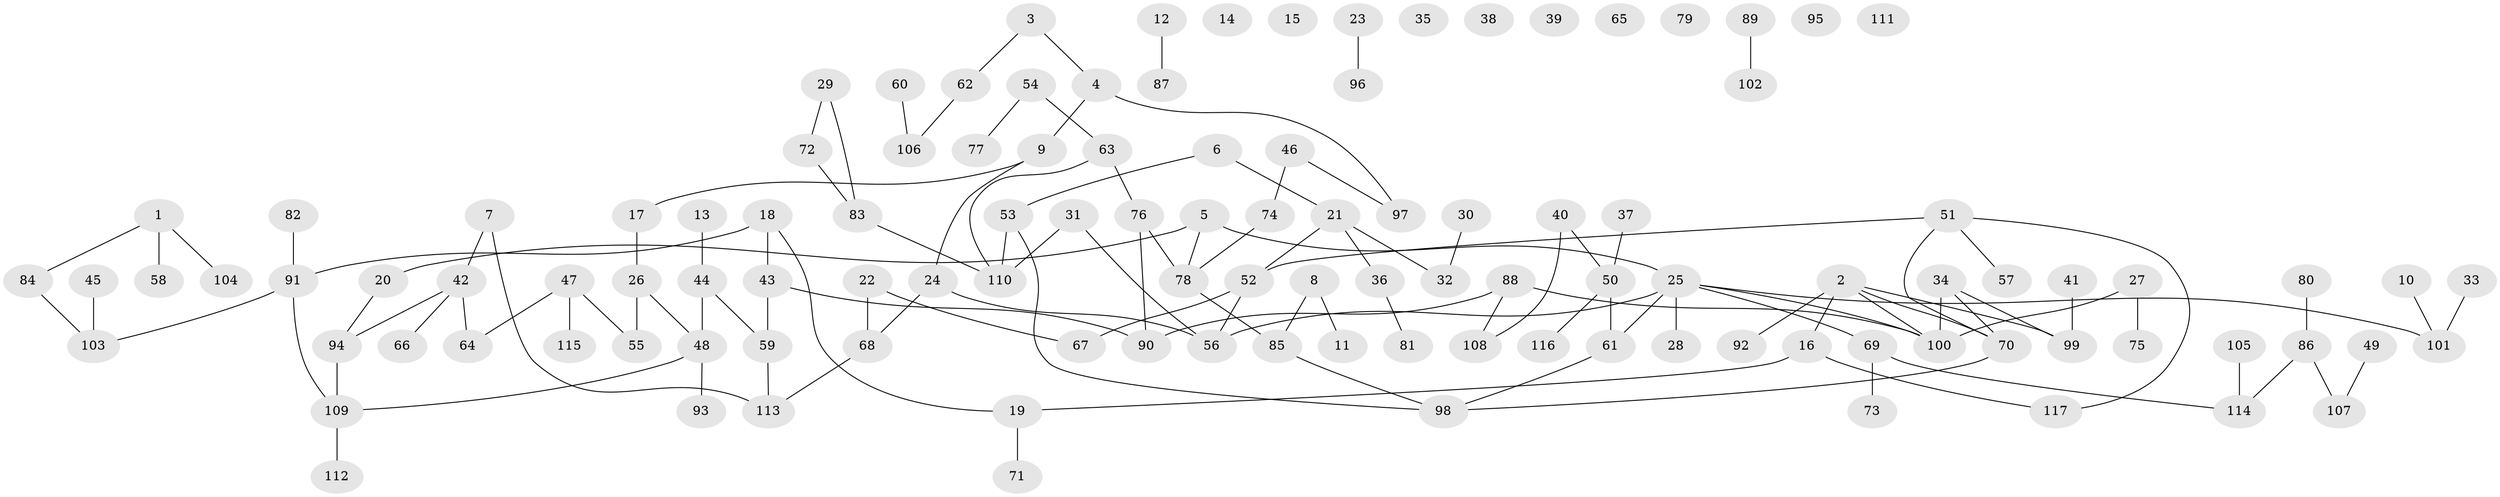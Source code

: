 // Generated by graph-tools (version 1.1) at 2025/49/03/09/25 03:49:03]
// undirected, 117 vertices, 125 edges
graph export_dot {
graph [start="1"]
  node [color=gray90,style=filled];
  1;
  2;
  3;
  4;
  5;
  6;
  7;
  8;
  9;
  10;
  11;
  12;
  13;
  14;
  15;
  16;
  17;
  18;
  19;
  20;
  21;
  22;
  23;
  24;
  25;
  26;
  27;
  28;
  29;
  30;
  31;
  32;
  33;
  34;
  35;
  36;
  37;
  38;
  39;
  40;
  41;
  42;
  43;
  44;
  45;
  46;
  47;
  48;
  49;
  50;
  51;
  52;
  53;
  54;
  55;
  56;
  57;
  58;
  59;
  60;
  61;
  62;
  63;
  64;
  65;
  66;
  67;
  68;
  69;
  70;
  71;
  72;
  73;
  74;
  75;
  76;
  77;
  78;
  79;
  80;
  81;
  82;
  83;
  84;
  85;
  86;
  87;
  88;
  89;
  90;
  91;
  92;
  93;
  94;
  95;
  96;
  97;
  98;
  99;
  100;
  101;
  102;
  103;
  104;
  105;
  106;
  107;
  108;
  109;
  110;
  111;
  112;
  113;
  114;
  115;
  116;
  117;
  1 -- 58;
  1 -- 84;
  1 -- 104;
  2 -- 16;
  2 -- 70;
  2 -- 92;
  2 -- 99;
  2 -- 100;
  3 -- 4;
  3 -- 62;
  4 -- 9;
  4 -- 97;
  5 -- 20;
  5 -- 25;
  5 -- 78;
  6 -- 21;
  6 -- 53;
  7 -- 42;
  7 -- 113;
  8 -- 11;
  8 -- 85;
  9 -- 17;
  9 -- 24;
  10 -- 101;
  12 -- 87;
  13 -- 44;
  16 -- 19;
  16 -- 117;
  17 -- 26;
  18 -- 19;
  18 -- 43;
  18 -- 91;
  19 -- 71;
  20 -- 94;
  21 -- 32;
  21 -- 36;
  21 -- 52;
  22 -- 67;
  22 -- 68;
  23 -- 96;
  24 -- 56;
  24 -- 68;
  25 -- 28;
  25 -- 56;
  25 -- 61;
  25 -- 69;
  25 -- 100;
  25 -- 101;
  26 -- 48;
  26 -- 55;
  27 -- 75;
  27 -- 100;
  29 -- 72;
  29 -- 83;
  30 -- 32;
  31 -- 56;
  31 -- 110;
  33 -- 101;
  34 -- 70;
  34 -- 99;
  34 -- 100;
  36 -- 81;
  37 -- 50;
  40 -- 50;
  40 -- 108;
  41 -- 99;
  42 -- 64;
  42 -- 66;
  42 -- 94;
  43 -- 59;
  43 -- 90;
  44 -- 48;
  44 -- 59;
  45 -- 103;
  46 -- 74;
  46 -- 97;
  47 -- 55;
  47 -- 64;
  47 -- 115;
  48 -- 93;
  48 -- 109;
  49 -- 107;
  50 -- 61;
  50 -- 116;
  51 -- 52;
  51 -- 57;
  51 -- 70;
  51 -- 117;
  52 -- 56;
  52 -- 67;
  53 -- 98;
  53 -- 110;
  54 -- 63;
  54 -- 77;
  59 -- 113;
  60 -- 106;
  61 -- 98;
  62 -- 106;
  63 -- 76;
  63 -- 110;
  68 -- 113;
  69 -- 73;
  69 -- 114;
  70 -- 98;
  72 -- 83;
  74 -- 78;
  76 -- 78;
  76 -- 90;
  78 -- 85;
  80 -- 86;
  82 -- 91;
  83 -- 110;
  84 -- 103;
  85 -- 98;
  86 -- 107;
  86 -- 114;
  88 -- 90;
  88 -- 100;
  88 -- 108;
  89 -- 102;
  91 -- 103;
  91 -- 109;
  94 -- 109;
  105 -- 114;
  109 -- 112;
}
